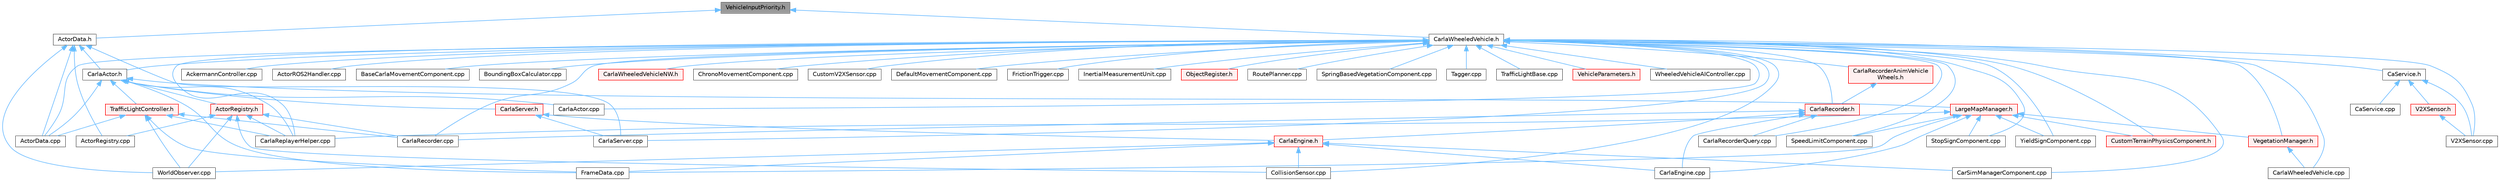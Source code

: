 digraph "VehicleInputPriority.h"
{
 // INTERACTIVE_SVG=YES
 // LATEX_PDF_SIZE
  bgcolor="transparent";
  edge [fontname=Helvetica,fontsize=10,labelfontname=Helvetica,labelfontsize=10];
  node [fontname=Helvetica,fontsize=10,shape=box,height=0.2,width=0.4];
  Node1 [id="Node000001",label="VehicleInputPriority.h",height=0.2,width=0.4,color="gray40", fillcolor="grey60", style="filled", fontcolor="black",tooltip=" "];
  Node1 -> Node2 [id="edge1_Node000001_Node000002",dir="back",color="steelblue1",style="solid",tooltip=" "];
  Node2 [id="Node000002",label="ActorData.h",height=0.2,width=0.4,color="grey40", fillcolor="white", style="filled",URL="$de/d7d/ActorData_8h.html",tooltip=" "];
  Node2 -> Node3 [id="edge2_Node000002_Node000003",dir="back",color="steelblue1",style="solid",tooltip=" "];
  Node3 [id="Node000003",label="ActorData.cpp",height=0.2,width=0.4,color="grey40", fillcolor="white", style="filled",URL="$da/d7f/ActorData_8cpp.html",tooltip=" "];
  Node2 -> Node4 [id="edge3_Node000002_Node000004",dir="back",color="steelblue1",style="solid",tooltip=" "];
  Node4 [id="Node000004",label="ActorRegistry.cpp",height=0.2,width=0.4,color="grey40", fillcolor="white", style="filled",URL="$d3/df3/ActorRegistry_8cpp.html",tooltip=" "];
  Node2 -> Node5 [id="edge4_Node000002_Node000005",dir="back",color="steelblue1",style="solid",tooltip=" "];
  Node5 [id="Node000005",label="CarlaActor.h",height=0.2,width=0.4,color="grey40", fillcolor="white", style="filled",URL="$de/d36/CarlaActor_8h.html",tooltip=" "];
  Node5 -> Node3 [id="edge5_Node000005_Node000003",dir="back",color="steelblue1",style="solid",tooltip=" "];
  Node5 -> Node6 [id="edge6_Node000005_Node000006",dir="back",color="steelblue1",style="solid",tooltip=" "];
  Node6 [id="Node000006",label="ActorRegistry.h",height=0.2,width=0.4,color="red", fillcolor="#FFF0F0", style="filled",URL="$da/de4/ActorRegistry_8h.html",tooltip=" "];
  Node6 -> Node4 [id="edge7_Node000006_Node000004",dir="back",color="steelblue1",style="solid",tooltip=" "];
  Node6 -> Node44 [id="edge8_Node000006_Node000044",dir="back",color="steelblue1",style="solid",tooltip=" "];
  Node44 [id="Node000044",label="CarlaRecorder.cpp",height=0.2,width=0.4,color="grey40", fillcolor="white", style="filled",URL="$da/d49/CarlaRecorder_8cpp.html",tooltip=" "];
  Node6 -> Node18 [id="edge9_Node000006_Node000018",dir="back",color="steelblue1",style="solid",tooltip=" "];
  Node18 [id="Node000018",label="CarlaReplayerHelper.cpp",height=0.2,width=0.4,color="grey40", fillcolor="white", style="filled",URL="$d2/d32/CarlaReplayerHelper_8cpp.html",tooltip=" "];
  Node6 -> Node42 [id="edge10_Node000006_Node000042",dir="back",color="steelblue1",style="solid",tooltip=" "];
  Node42 [id="Node000042",label="CollisionSensor.cpp",height=0.2,width=0.4,color="grey40", fillcolor="white", style="filled",URL="$da/df0/CollisionSensor_8cpp.html",tooltip=" "];
  Node6 -> Node96 [id="edge11_Node000006_Node000096",dir="back",color="steelblue1",style="solid",tooltip=" "];
  Node96 [id="Node000096",label="WorldObserver.cpp",height=0.2,width=0.4,color="grey40", fillcolor="white", style="filled",URL="$d9/de7/WorldObserver_8cpp.html",tooltip=" "];
  Node5 -> Node15 [id="edge12_Node000005_Node000015",dir="back",color="steelblue1",style="solid",tooltip=" "];
  Node15 [id="Node000015",label="CarlaActor.cpp",height=0.2,width=0.4,color="grey40", fillcolor="white", style="filled",URL="$d3/d43/CarlaActor_8cpp.html",tooltip=" "];
  Node5 -> Node18 [id="edge13_Node000005_Node000018",dir="back",color="steelblue1",style="solid",tooltip=" "];
  Node5 -> Node97 [id="edge14_Node000005_Node000097",dir="back",color="steelblue1",style="solid",tooltip=" "];
  Node97 [id="Node000097",label="CarlaServer.h",height=0.2,width=0.4,color="red", fillcolor="#FFF0F0", style="filled",URL="$d0/d35/CarlaServer_8h.html",tooltip=" "];
  Node97 -> Node98 [id="edge15_Node000097_Node000098",dir="back",color="steelblue1",style="solid",tooltip=" "];
  Node98 [id="Node000098",label="CarlaEngine.h",height=0.2,width=0.4,color="red", fillcolor="#FFF0F0", style="filled",URL="$d0/d11/CarlaEngine_8h.html",tooltip=" "];
  Node98 -> Node100 [id="edge16_Node000098_Node000100",dir="back",color="steelblue1",style="solid",tooltip=" "];
  Node100 [id="Node000100",label="CarSimManagerComponent.cpp",height=0.2,width=0.4,color="grey40", fillcolor="white", style="filled",URL="$d2/d56/CarSimManagerComponent_8cpp.html",tooltip=" "];
  Node98 -> Node10 [id="edge17_Node000098_Node000010",dir="back",color="steelblue1",style="solid",tooltip=" "];
  Node10 [id="Node000010",label="CarlaEngine.cpp",height=0.2,width=0.4,color="grey40", fillcolor="white", style="filled",URL="$d6/da1/CarlaEngine_8cpp.html",tooltip=" "];
  Node98 -> Node42 [id="edge18_Node000098_Node000042",dir="back",color="steelblue1",style="solid",tooltip=" "];
  Node98 -> Node24 [id="edge19_Node000098_Node000024",dir="back",color="steelblue1",style="solid",tooltip=" "];
  Node24 [id="Node000024",label="FrameData.cpp",height=0.2,width=0.4,color="grey40", fillcolor="white", style="filled",URL="$df/d8a/FrameData_8cpp.html",tooltip=" "];
  Node98 -> Node96 [id="edge20_Node000098_Node000096",dir="back",color="steelblue1",style="solid",tooltip=" "];
  Node97 -> Node19 [id="edge21_Node000097_Node000019",dir="back",color="steelblue1",style="solid",tooltip=" "];
  Node19 [id="Node000019",label="CarlaServer.cpp",height=0.2,width=0.4,color="grey40", fillcolor="white", style="filled",URL="$db/d6c/CarlaServer_8cpp.html",tooltip=" "];
  Node5 -> Node24 [id="edge22_Node000005_Node000024",dir="back",color="steelblue1",style="solid",tooltip=" "];
  Node5 -> Node108 [id="edge23_Node000005_Node000108",dir="back",color="steelblue1",style="solid",tooltip=" "];
  Node108 [id="Node000108",label="LargeMapManager.h",height=0.2,width=0.4,color="red", fillcolor="#FFF0F0", style="filled",URL="$d3/d30/LargeMapManager_8h.html",tooltip=" "];
  Node108 -> Node10 [id="edge24_Node000108_Node000010",dir="back",color="steelblue1",style="solid",tooltip=" "];
  Node108 -> Node18 [id="edge25_Node000108_Node000018",dir="back",color="steelblue1",style="solid",tooltip=" "];
  Node108 -> Node109 [id="edge26_Node000108_Node000109",dir="back",color="steelblue1",style="solid",tooltip=" "];
  Node109 [id="Node000109",label="CustomTerrainPhysicsComponent.h",height=0.2,width=0.4,color="red", fillcolor="#FFF0F0", style="filled",URL="$d1/d4f/CustomTerrainPhysicsComponent_8h.html",tooltip=" "];
  Node108 -> Node24 [id="edge27_Node000108_Node000024",dir="back",color="steelblue1",style="solid",tooltip=" "];
  Node108 -> Node33 [id="edge28_Node000108_Node000033",dir="back",color="steelblue1",style="solid",tooltip=" "];
  Node33 [id="Node000033",label="SpeedLimitComponent.cpp",height=0.2,width=0.4,color="grey40", fillcolor="white", style="filled",URL="$d2/dd9/SpeedLimitComponent_8cpp.html",tooltip=" "];
  Node108 -> Node34 [id="edge29_Node000108_Node000034",dir="back",color="steelblue1",style="solid",tooltip=" "];
  Node34 [id="Node000034",label="StopSignComponent.cpp",height=0.2,width=0.4,color="grey40", fillcolor="white", style="filled",URL="$d6/ddb/StopSignComponent_8cpp.html",tooltip=" "];
  Node108 -> Node113 [id="edge30_Node000108_Node000113",dir="back",color="steelblue1",style="solid",tooltip=" "];
  Node113 [id="Node000113",label="VegetationManager.h",height=0.2,width=0.4,color="red", fillcolor="#FFF0F0", style="filled",URL="$d9/d64/VegetationManager_8h.html",tooltip=" "];
  Node113 -> Node21 [id="edge31_Node000113_Node000021",dir="back",color="steelblue1",style="solid",tooltip=" "];
  Node21 [id="Node000021",label="CarlaWheeledVehicle.cpp",height=0.2,width=0.4,color="grey40", fillcolor="white", style="filled",URL="$dc/d65/CarlaWheeledVehicle_8cpp.html",tooltip=" "];
  Node108 -> Node41 [id="edge32_Node000108_Node000041",dir="back",color="steelblue1",style="solid",tooltip=" "];
  Node41 [id="Node000041",label="YieldSignComponent.cpp",height=0.2,width=0.4,color="grey40", fillcolor="white", style="filled",URL="$d4/d36/YieldSignComponent_8cpp.html",tooltip=" "];
  Node5 -> Node114 [id="edge33_Node000005_Node000114",dir="back",color="steelblue1",style="solid",tooltip=" "];
  Node114 [id="Node000114",label="TrafficLightController.h",height=0.2,width=0.4,color="red", fillcolor="#FFF0F0", style="filled",URL="$dd/d67/TrafficLightController_8h.html",tooltip=" "];
  Node114 -> Node3 [id="edge34_Node000114_Node000003",dir="back",color="steelblue1",style="solid",tooltip=" "];
  Node114 -> Node44 [id="edge35_Node000114_Node000044",dir="back",color="steelblue1",style="solid",tooltip=" "];
  Node114 -> Node18 [id="edge36_Node000114_Node000018",dir="back",color="steelblue1",style="solid",tooltip=" "];
  Node114 -> Node24 [id="edge37_Node000114_Node000024",dir="back",color="steelblue1",style="solid",tooltip=" "];
  Node114 -> Node96 [id="edge38_Node000114_Node000096",dir="back",color="steelblue1",style="solid",tooltip=" "];
  Node2 -> Node19 [id="edge39_Node000002_Node000019",dir="back",color="steelblue1",style="solid",tooltip=" "];
  Node2 -> Node96 [id="edge40_Node000002_Node000096",dir="back",color="steelblue1",style="solid",tooltip=" "];
  Node1 -> Node118 [id="edge41_Node000001_Node000118",dir="back",color="steelblue1",style="solid",tooltip=" "];
  Node118 [id="Node000118",label="CarlaWheeledVehicle.h",height=0.2,width=0.4,color="grey40", fillcolor="white", style="filled",URL="$d3/d00/CarlaWheeledVehicle_8h.html",tooltip=" "];
  Node118 -> Node119 [id="edge42_Node000118_Node000119",dir="back",color="steelblue1",style="solid",tooltip=" "];
  Node119 [id="Node000119",label="AckermannController.cpp",height=0.2,width=0.4,color="grey40", fillcolor="white", style="filled",URL="$d1/d47/AckermannController_8cpp.html",tooltip=" "];
  Node118 -> Node3 [id="edge43_Node000118_Node000003",dir="back",color="steelblue1",style="solid",tooltip=" "];
  Node118 -> Node120 [id="edge44_Node000118_Node000120",dir="back",color="steelblue1",style="solid",tooltip=" "];
  Node120 [id="Node000120",label="ActorROS2Handler.cpp",height=0.2,width=0.4,color="grey40", fillcolor="white", style="filled",URL="$d6/d65/ActorROS2Handler_8cpp.html",tooltip=" "];
  Node118 -> Node121 [id="edge45_Node000118_Node000121",dir="back",color="steelblue1",style="solid",tooltip=" "];
  Node121 [id="Node000121",label="BaseCarlaMovementComponent.cpp",height=0.2,width=0.4,color="grey40", fillcolor="white", style="filled",URL="$da/da6/BaseCarlaMovementComponent_8cpp.html",tooltip=" "];
  Node118 -> Node122 [id="edge46_Node000118_Node000122",dir="back",color="steelblue1",style="solid",tooltip=" "];
  Node122 [id="Node000122",label="BoundingBoxCalculator.cpp",height=0.2,width=0.4,color="grey40", fillcolor="white", style="filled",URL="$dd/dd8/BoundingBoxCalculator_8cpp.html",tooltip=" "];
  Node118 -> Node51 [id="edge47_Node000118_Node000051",dir="back",color="steelblue1",style="solid",tooltip=" "];
  Node51 [id="Node000051",label="CaService.h",height=0.2,width=0.4,color="grey40", fillcolor="white", style="filled",URL="$df/dd8/CaService_8h.html",tooltip=" "];
  Node51 -> Node52 [id="edge48_Node000051_Node000052",dir="back",color="steelblue1",style="solid",tooltip=" "];
  Node52 [id="Node000052",label="CaService.cpp",height=0.2,width=0.4,color="grey40", fillcolor="white", style="filled",URL="$d0/d8d/CaService_8cpp.html",tooltip=" "];
  Node51 -> Node53 [id="edge49_Node000051_Node000053",dir="back",color="steelblue1",style="solid",tooltip=" "];
  Node53 [id="Node000053",label="V2XSensor.cpp",height=0.2,width=0.4,color="grey40", fillcolor="white", style="filled",URL="$d2/df9/V2XSensor_8cpp.html",tooltip=" "];
  Node51 -> Node54 [id="edge50_Node000051_Node000054",dir="back",color="steelblue1",style="solid",tooltip=" "];
  Node54 [id="Node000054",label="V2XSensor.h",height=0.2,width=0.4,color="red", fillcolor="#FFF0F0", style="filled",URL="$d1/d71/V2XSensor_8h.html",tooltip=" "];
  Node54 -> Node53 [id="edge51_Node000054_Node000053",dir="back",color="steelblue1",style="solid",tooltip=" "];
  Node118 -> Node100 [id="edge52_Node000118_Node000100",dir="back",color="steelblue1",style="solid",tooltip=" "];
  Node118 -> Node15 [id="edge53_Node000118_Node000015",dir="back",color="steelblue1",style="solid",tooltip=" "];
  Node118 -> Node5 [id="edge54_Node000118_Node000005",dir="back",color="steelblue1",style="solid",tooltip=" "];
  Node118 -> Node44 [id="edge55_Node000118_Node000044",dir="back",color="steelblue1",style="solid",tooltip=" "];
  Node118 -> Node123 [id="edge56_Node000118_Node000123",dir="back",color="steelblue1",style="solid",tooltip=" "];
  Node123 [id="Node000123",label="CarlaRecorder.h",height=0.2,width=0.4,color="red", fillcolor="#FFF0F0", style="filled",URL="$d9/d6a/CarlaRecorder_8h.html",tooltip=" "];
  Node123 -> Node10 [id="edge57_Node000123_Node000010",dir="back",color="steelblue1",style="solid",tooltip=" "];
  Node123 -> Node98 [id="edge58_Node000123_Node000098",dir="back",color="steelblue1",style="solid",tooltip=" "];
  Node123 -> Node44 [id="edge59_Node000123_Node000044",dir="back",color="steelblue1",style="solid",tooltip=" "];
  Node123 -> Node142 [id="edge60_Node000123_Node000142",dir="back",color="steelblue1",style="solid",tooltip=" "];
  Node142 [id="Node000142",label="CarlaRecorderQuery.cpp",height=0.2,width=0.4,color="grey40", fillcolor="white", style="filled",URL="$de/dc6/CarlaRecorderQuery_8cpp.html",tooltip=" "];
  Node118 -> Node147 [id="edge61_Node000118_Node000147",dir="back",color="steelblue1",style="solid",tooltip=" "];
  Node147 [id="Node000147",label="CarlaRecorderAnimVehicle\lWheels.h",height=0.2,width=0.4,color="red", fillcolor="#FFF0F0", style="filled",URL="$d0/d5c/CarlaRecorderAnimVehicleWheels_8h.html",tooltip=" "];
  Node147 -> Node123 [id="edge62_Node000147_Node000123",dir="back",color="steelblue1",style="solid",tooltip=" "];
  Node118 -> Node142 [id="edge63_Node000118_Node000142",dir="back",color="steelblue1",style="solid",tooltip=" "];
  Node118 -> Node18 [id="edge64_Node000118_Node000018",dir="back",color="steelblue1",style="solid",tooltip=" "];
  Node118 -> Node19 [id="edge65_Node000118_Node000019",dir="back",color="steelblue1",style="solid",tooltip=" "];
  Node118 -> Node21 [id="edge66_Node000118_Node000021",dir="back",color="steelblue1",style="solid",tooltip=" "];
  Node118 -> Node151 [id="edge67_Node000118_Node000151",dir="back",color="steelblue1",style="solid",tooltip=" "];
  Node151 [id="Node000151",label="CarlaWheeledVehicleNW.h",height=0.2,width=0.4,color="red", fillcolor="#FFF0F0", style="filled",URL="$de/dba/CarlaWheeledVehicleNW_8h.html",tooltip=" "];
  Node118 -> Node153 [id="edge68_Node000118_Node000153",dir="back",color="steelblue1",style="solid",tooltip=" "];
  Node153 [id="Node000153",label="ChronoMovementComponent.cpp",height=0.2,width=0.4,color="grey40", fillcolor="white", style="filled",URL="$db/d1c/ChronoMovementComponent_8cpp.html",tooltip=" "];
  Node118 -> Node42 [id="edge69_Node000118_Node000042",dir="back",color="steelblue1",style="solid",tooltip=" "];
  Node118 -> Node109 [id="edge70_Node000118_Node000109",dir="back",color="steelblue1",style="solid",tooltip=" "];
  Node118 -> Node46 [id="edge71_Node000118_Node000046",dir="back",color="steelblue1",style="solid",tooltip=" "];
  Node46 [id="Node000046",label="CustomV2XSensor.cpp",height=0.2,width=0.4,color="grey40", fillcolor="white", style="filled",URL="$d8/d97/CustomV2XSensor_8cpp.html",tooltip=" "];
  Node118 -> Node154 [id="edge72_Node000118_Node000154",dir="back",color="steelblue1",style="solid",tooltip=" "];
  Node154 [id="Node000154",label="DefaultMovementComponent.cpp",height=0.2,width=0.4,color="grey40", fillcolor="white", style="filled",URL="$d1/d60/DefaultMovementComponent_8cpp.html",tooltip=" "];
  Node118 -> Node48 [id="edge73_Node000118_Node000048",dir="back",color="steelblue1",style="solid",tooltip=" "];
  Node48 [id="Node000048",label="FrictionTrigger.cpp",height=0.2,width=0.4,color="grey40", fillcolor="white", style="filled",URL="$d8/de2/FrictionTrigger_8cpp.html",tooltip=" "];
  Node118 -> Node61 [id="edge74_Node000118_Node000061",dir="back",color="steelblue1",style="solid",tooltip=" "];
  Node61 [id="Node000061",label="InertialMeasurementUnit.cpp",height=0.2,width=0.4,color="grey40", fillcolor="white", style="filled",URL="$d7/d78/InertialMeasurementUnit_8cpp.html",tooltip=" "];
  Node118 -> Node155 [id="edge75_Node000118_Node000155",dir="back",color="steelblue1",style="solid",tooltip=" "];
  Node155 [id="Node000155",label="ObjectRegister.h",height=0.2,width=0.4,color="red", fillcolor="#FFF0F0", style="filled",URL="$d4/d5b/ObjectRegister_8h.html",tooltip=" "];
  Node118 -> Node157 [id="edge76_Node000118_Node000157",dir="back",color="steelblue1",style="solid",tooltip=" "];
  Node157 [id="Node000157",label="RoutePlanner.cpp",height=0.2,width=0.4,color="grey40", fillcolor="white", style="filled",URL="$de/d45/RoutePlanner_8cpp.html",tooltip=" "];
  Node118 -> Node33 [id="edge77_Node000118_Node000033",dir="back",color="steelblue1",style="solid",tooltip=" "];
  Node118 -> Node158 [id="edge78_Node000118_Node000158",dir="back",color="steelblue1",style="solid",tooltip=" "];
  Node158 [id="Node000158",label="SpringBasedVegetationComponent.cpp",height=0.2,width=0.4,color="grey40", fillcolor="white", style="filled",URL="$db/d66/SpringBasedVegetationComponent_8cpp.html",tooltip=" "];
  Node118 -> Node34 [id="edge79_Node000118_Node000034",dir="back",color="steelblue1",style="solid",tooltip=" "];
  Node118 -> Node159 [id="edge80_Node000118_Node000159",dir="back",color="steelblue1",style="solid",tooltip=" "];
  Node159 [id="Node000159",label="Tagger.cpp",height=0.2,width=0.4,color="grey40", fillcolor="white", style="filled",URL="$d2/d35/Tagger_8cpp.html",tooltip=" "];
  Node118 -> Node35 [id="edge81_Node000118_Node000035",dir="back",color="steelblue1",style="solid",tooltip=" "];
  Node35 [id="Node000035",label="TrafficLightBase.cpp",height=0.2,width=0.4,color="grey40", fillcolor="white", style="filled",URL="$d2/d40/TrafficLightBase_8cpp.html",tooltip=" "];
  Node118 -> Node53 [id="edge82_Node000118_Node000053",dir="back",color="steelblue1",style="solid",tooltip=" "];
  Node118 -> Node113 [id="edge83_Node000118_Node000113",dir="back",color="steelblue1",style="solid",tooltip=" "];
  Node118 -> Node160 [id="edge84_Node000118_Node000160",dir="back",color="steelblue1",style="solid",tooltip=" "];
  Node160 [id="Node000160",label="VehicleParameters.h",height=0.2,width=0.4,color="red", fillcolor="#FFF0F0", style="filled",URL="$d1/d1b/VehicleParameters_8h.html",tooltip=" "];
  Node118 -> Node161 [id="edge85_Node000118_Node000161",dir="back",color="steelblue1",style="solid",tooltip=" "];
  Node161 [id="Node000161",label="WheeledVehicleAIController.cpp",height=0.2,width=0.4,color="grey40", fillcolor="white", style="filled",URL="$d8/de0/WheeledVehicleAIController_8cpp.html",tooltip=" "];
  Node118 -> Node41 [id="edge86_Node000118_Node000041",dir="back",color="steelblue1",style="solid",tooltip=" "];
}
